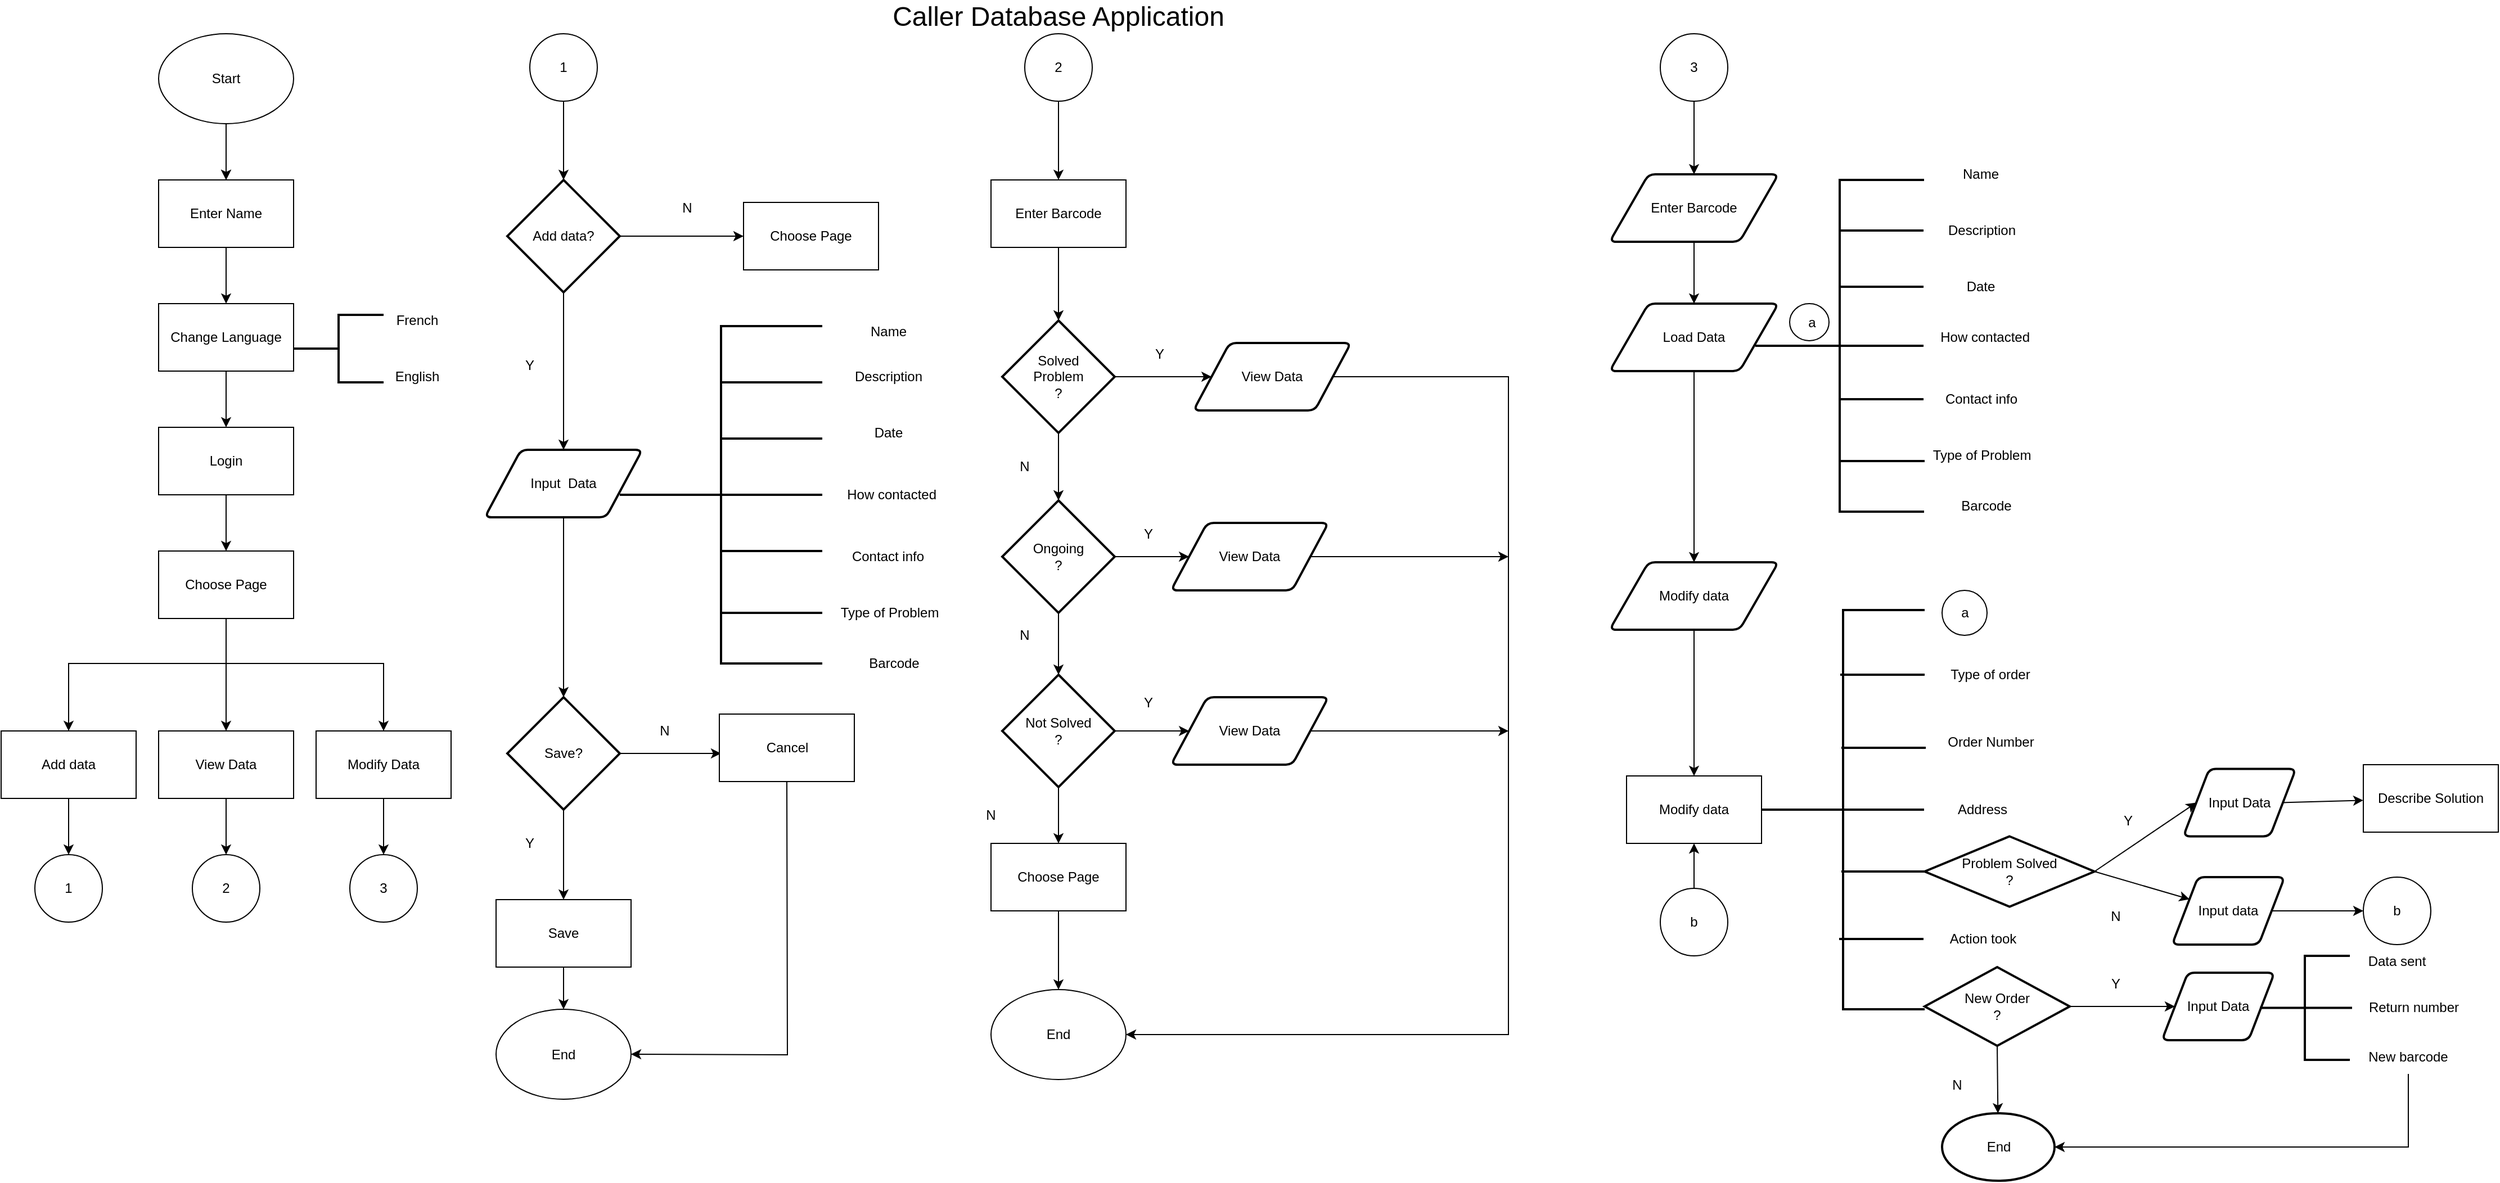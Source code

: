 <mxfile version="20.4.0" type="device"><diagram id="C5RBs43oDa-KdzZeNtuy" name="Page-1"><mxGraphModel dx="2295" dy="1323" grid="1" gridSize="10" guides="1" tooltips="1" connect="1" arrows="1" fold="1" page="1" pageScale="1" pageWidth="827" pageHeight="1169" math="0" shadow="0"><root><mxCell id="WIyWlLk6GJQsqaUBKTNV-0"/><mxCell id="WIyWlLk6GJQsqaUBKTNV-1" parent="WIyWlLk6GJQsqaUBKTNV-0"/><mxCell id="qyFNYcuWtiFjJXOkPWBM-26" value="" style="edgeStyle=orthogonalEdgeStyle;rounded=0;orthogonalLoop=1;jettySize=auto;html=1;" parent="WIyWlLk6GJQsqaUBKTNV-1" source="qyFNYcuWtiFjJXOkPWBM-0" target="qyFNYcuWtiFjJXOkPWBM-1" edge="1"><mxGeometry relative="1" as="geometry"/></mxCell><mxCell id="qyFNYcuWtiFjJXOkPWBM-0" value="Start" style="ellipse;whiteSpace=wrap;html=1;" parent="WIyWlLk6GJQsqaUBKTNV-1" vertex="1"><mxGeometry x="160" y="40" width="120" height="80" as="geometry"/></mxCell><mxCell id="qyFNYcuWtiFjJXOkPWBM-1" value="Enter Name" style="rounded=0;whiteSpace=wrap;html=1;" parent="WIyWlLk6GJQsqaUBKTNV-1" vertex="1"><mxGeometry x="160" y="170" width="120" height="60" as="geometry"/></mxCell><mxCell id="qyFNYcuWtiFjJXOkPWBM-2" value="Change Language" style="rounded=0;whiteSpace=wrap;html=1;" parent="WIyWlLk6GJQsqaUBKTNV-1" vertex="1"><mxGeometry x="160" y="280" width="120" height="60" as="geometry"/></mxCell><mxCell id="qyFNYcuWtiFjJXOkPWBM-4" value="Login" style="rounded=0;whiteSpace=wrap;html=1;" parent="WIyWlLk6GJQsqaUBKTNV-1" vertex="1"><mxGeometry x="160" y="390" width="120" height="60" as="geometry"/></mxCell><mxCell id="qyFNYcuWtiFjJXOkPWBM-7" value="Choose Page" style="rounded=0;whiteSpace=wrap;html=1;" parent="WIyWlLk6GJQsqaUBKTNV-1" vertex="1"><mxGeometry x="160" y="500" width="120" height="60" as="geometry"/></mxCell><mxCell id="qyFNYcuWtiFjJXOkPWBM-15" value="Add data" style="rounded=0;whiteSpace=wrap;html=1;" parent="WIyWlLk6GJQsqaUBKTNV-1" vertex="1"><mxGeometry x="20" y="660" width="120" height="60" as="geometry"/></mxCell><mxCell id="qyFNYcuWtiFjJXOkPWBM-16" value="View Data" style="rounded=0;whiteSpace=wrap;html=1;" parent="WIyWlLk6GJQsqaUBKTNV-1" vertex="1"><mxGeometry x="160" y="660" width="120" height="60" as="geometry"/></mxCell><mxCell id="qyFNYcuWtiFjJXOkPWBM-18" value="Modify Data" style="rounded=0;whiteSpace=wrap;html=1;" parent="WIyWlLk6GJQsqaUBKTNV-1" vertex="1"><mxGeometry x="300" y="660" width="120" height="60" as="geometry"/></mxCell><mxCell id="qyFNYcuWtiFjJXOkPWBM-24" value="" style="endArrow=classic;html=1;rounded=0;entryX=0.5;entryY=0;entryDx=0;entryDy=0;exitX=0.5;exitY=1;exitDx=0;exitDy=0;" parent="WIyWlLk6GJQsqaUBKTNV-1" source="qyFNYcuWtiFjJXOkPWBM-1" target="qyFNYcuWtiFjJXOkPWBM-2" edge="1"><mxGeometry width="50" height="50" relative="1" as="geometry"><mxPoint x="210" y="250" as="sourcePoint"/><mxPoint x="260" y="200" as="targetPoint"/></mxGeometry></mxCell><mxCell id="qyFNYcuWtiFjJXOkPWBM-25" value="" style="endArrow=classic;html=1;rounded=0;" parent="WIyWlLk6GJQsqaUBKTNV-1" source="qyFNYcuWtiFjJXOkPWBM-0" target="qyFNYcuWtiFjJXOkPWBM-1" edge="1"><mxGeometry width="50" height="50" relative="1" as="geometry"><mxPoint x="219.41" y="120" as="sourcePoint"/><mxPoint x="219.41" y="170" as="targetPoint"/></mxGeometry></mxCell><mxCell id="qyFNYcuWtiFjJXOkPWBM-27" value="" style="endArrow=classic;html=1;rounded=0;" parent="WIyWlLk6GJQsqaUBKTNV-1" source="qyFNYcuWtiFjJXOkPWBM-2" target="qyFNYcuWtiFjJXOkPWBM-4" edge="1"><mxGeometry width="50" height="50" relative="1" as="geometry"><mxPoint x="219.41" y="340" as="sourcePoint"/><mxPoint x="219.41" y="390" as="targetPoint"/></mxGeometry></mxCell><mxCell id="qyFNYcuWtiFjJXOkPWBM-28" value="" style="endArrow=classic;html=1;rounded=0;" parent="WIyWlLk6GJQsqaUBKTNV-1" source="qyFNYcuWtiFjJXOkPWBM-4" target="qyFNYcuWtiFjJXOkPWBM-7" edge="1"><mxGeometry width="50" height="50" relative="1" as="geometry"><mxPoint x="219.41" y="450" as="sourcePoint"/><mxPoint x="219.41" y="500" as="targetPoint"/></mxGeometry></mxCell><mxCell id="qyFNYcuWtiFjJXOkPWBM-29" value="" style="endArrow=classic;html=1;rounded=0;" parent="WIyWlLk6GJQsqaUBKTNV-1" target="qyFNYcuWtiFjJXOkPWBM-18" edge="1"><mxGeometry width="50" height="50" relative="1" as="geometry"><mxPoint x="220" y="600" as="sourcePoint"/><mxPoint x="359.41" y="660" as="targetPoint"/><Array as="points"><mxPoint x="360" y="600"/></Array></mxGeometry></mxCell><mxCell id="qyFNYcuWtiFjJXOkPWBM-30" value="" style="endArrow=classic;html=1;rounded=0;entryX=0.5;entryY=0;entryDx=0;entryDy=0;" parent="WIyWlLk6GJQsqaUBKTNV-1" source="qyFNYcuWtiFjJXOkPWBM-7" target="qyFNYcuWtiFjJXOkPWBM-16" edge="1"><mxGeometry width="50" height="50" relative="1" as="geometry"><mxPoint x="219.41" y="560" as="sourcePoint"/><mxPoint x="219.41" y="610" as="targetPoint"/></mxGeometry></mxCell><mxCell id="qyFNYcuWtiFjJXOkPWBM-31" value="" style="endArrow=classic;html=1;rounded=0;entryX=0.5;entryY=0;entryDx=0;entryDy=0;" parent="WIyWlLk6GJQsqaUBKTNV-1" target="qyFNYcuWtiFjJXOkPWBM-15" edge="1"><mxGeometry width="50" height="50" relative="1" as="geometry"><mxPoint x="220" y="600" as="sourcePoint"/><mxPoint x="79.41" y="650" as="targetPoint"/><Array as="points"><mxPoint x="80" y="600"/></Array></mxGeometry></mxCell><mxCell id="qyFNYcuWtiFjJXOkPWBM-32" value="" style="endArrow=classic;html=1;rounded=0;" parent="WIyWlLk6GJQsqaUBKTNV-1" source="qyFNYcuWtiFjJXOkPWBM-18" target="qyFNYcuWtiFjJXOkPWBM-37" edge="1"><mxGeometry width="50" height="50" relative="1" as="geometry"><mxPoint x="359.41" y="720" as="sourcePoint"/><mxPoint x="359.41" y="770" as="targetPoint"/></mxGeometry></mxCell><mxCell id="qyFNYcuWtiFjJXOkPWBM-33" value="" style="endArrow=classic;html=1;rounded=0;" parent="WIyWlLk6GJQsqaUBKTNV-1" source="qyFNYcuWtiFjJXOkPWBM-16" target="qyFNYcuWtiFjJXOkPWBM-36" edge="1"><mxGeometry width="50" height="50" relative="1" as="geometry"><mxPoint x="219.41" y="720" as="sourcePoint"/><mxPoint x="219.41" y="770" as="targetPoint"/></mxGeometry></mxCell><mxCell id="qyFNYcuWtiFjJXOkPWBM-34" value="" style="endArrow=classic;html=1;rounded=0;entryX=0.5;entryY=0;entryDx=0;entryDy=0;entryPerimeter=0;" parent="WIyWlLk6GJQsqaUBKTNV-1" source="qyFNYcuWtiFjJXOkPWBM-15" target="qyFNYcuWtiFjJXOkPWBM-35" edge="1"><mxGeometry width="50" height="50" relative="1" as="geometry"><mxPoint x="79.41" y="720" as="sourcePoint"/><mxPoint x="79.41" y="770" as="targetPoint"/></mxGeometry></mxCell><mxCell id="qyFNYcuWtiFjJXOkPWBM-35" value="" style="verticalLabelPosition=bottom;verticalAlign=top;html=1;shape=mxgraph.flowchart.on-page_reference;" parent="WIyWlLk6GJQsqaUBKTNV-1" vertex="1"><mxGeometry x="50" y="770" width="60" height="60" as="geometry"/></mxCell><mxCell id="qyFNYcuWtiFjJXOkPWBM-36" value="" style="verticalLabelPosition=bottom;verticalAlign=top;html=1;shape=mxgraph.flowchart.on-page_reference;" parent="WIyWlLk6GJQsqaUBKTNV-1" vertex="1"><mxGeometry x="190" y="770" width="60" height="60" as="geometry"/></mxCell><mxCell id="qyFNYcuWtiFjJXOkPWBM-37" value="" style="verticalLabelPosition=bottom;verticalAlign=top;html=1;shape=mxgraph.flowchart.on-page_reference;" parent="WIyWlLk6GJQsqaUBKTNV-1" vertex="1"><mxGeometry x="330" y="770" width="60" height="60" as="geometry"/></mxCell><mxCell id="qyFNYcuWtiFjJXOkPWBM-40" value="1" style="text;html=1;strokeColor=none;fillColor=none;align=center;verticalAlign=middle;whiteSpace=wrap;rounded=0;" parent="WIyWlLk6GJQsqaUBKTNV-1" vertex="1"><mxGeometry x="50" y="785" width="60" height="30" as="geometry"/></mxCell><mxCell id="qyFNYcuWtiFjJXOkPWBM-41" value="2" style="text;html=1;strokeColor=none;fillColor=none;align=center;verticalAlign=middle;whiteSpace=wrap;rounded=0;" parent="WIyWlLk6GJQsqaUBKTNV-1" vertex="1"><mxGeometry x="190" y="785" width="60" height="30" as="geometry"/></mxCell><mxCell id="qyFNYcuWtiFjJXOkPWBM-42" value="3" style="text;html=1;strokeColor=none;fillColor=none;align=center;verticalAlign=middle;whiteSpace=wrap;rounded=0;" parent="WIyWlLk6GJQsqaUBKTNV-1" vertex="1"><mxGeometry x="330" y="785" width="60" height="30" as="geometry"/></mxCell><mxCell id="qyFNYcuWtiFjJXOkPWBM-43" value="" style="verticalLabelPosition=bottom;verticalAlign=top;html=1;shape=mxgraph.flowchart.on-page_reference;" parent="WIyWlLk6GJQsqaUBKTNV-1" vertex="1"><mxGeometry x="490" y="40" width="60" height="60" as="geometry"/></mxCell><mxCell id="qyFNYcuWtiFjJXOkPWBM-46" value="" style="endArrow=classic;html=1;rounded=0;exitX=0.5;exitY=1;exitDx=0;exitDy=0;exitPerimeter=0;entryX=0.5;entryY=0;entryDx=0;entryDy=0;entryPerimeter=0;" parent="WIyWlLk6GJQsqaUBKTNV-1" source="qyFNYcuWtiFjJXOkPWBM-43" target="qyFNYcuWtiFjJXOkPWBM-47" edge="1"><mxGeometry width="50" height="50" relative="1" as="geometry"><mxPoint x="500" y="110" as="sourcePoint"/><mxPoint x="489.44" y="150" as="targetPoint"/></mxGeometry></mxCell><mxCell id="qyFNYcuWtiFjJXOkPWBM-47" value="Add data?" style="strokeWidth=2;html=1;shape=mxgraph.flowchart.decision;whiteSpace=wrap;" parent="WIyWlLk6GJQsqaUBKTNV-1" vertex="1"><mxGeometry x="470" y="170" width="100" height="100" as="geometry"/></mxCell><mxCell id="qyFNYcuWtiFjJXOkPWBM-48" value="" style="endArrow=classic;html=1;rounded=0;exitX=1;exitY=0.5;exitDx=0;exitDy=0;exitPerimeter=0;" parent="WIyWlLk6GJQsqaUBKTNV-1" source="qyFNYcuWtiFjJXOkPWBM-47" target="qyFNYcuWtiFjJXOkPWBM-49" edge="1"><mxGeometry width="50" height="50" relative="1" as="geometry"><mxPoint x="540" y="180" as="sourcePoint"/><mxPoint x="590" y="180" as="targetPoint"/></mxGeometry></mxCell><mxCell id="qyFNYcuWtiFjJXOkPWBM-49" value="Choose Page" style="rounded=0;whiteSpace=wrap;html=1;" parent="WIyWlLk6GJQsqaUBKTNV-1" vertex="1"><mxGeometry x="680" y="190" width="120" height="60" as="geometry"/></mxCell><mxCell id="qyFNYcuWtiFjJXOkPWBM-50" value="N" style="text;html=1;strokeColor=none;fillColor=none;align=center;verticalAlign=middle;whiteSpace=wrap;rounded=0;" parent="WIyWlLk6GJQsqaUBKTNV-1" vertex="1"><mxGeometry x="600" y="180" width="60" height="30" as="geometry"/></mxCell><mxCell id="qyFNYcuWtiFjJXOkPWBM-51" value="" style="endArrow=classic;html=1;rounded=0;entryX=0.5;entryY=0;entryDx=0;entryDy=0;" parent="WIyWlLk6GJQsqaUBKTNV-1" source="qyFNYcuWtiFjJXOkPWBM-47" target="qyFNYcuWtiFjJXOkPWBM-53" edge="1"><mxGeometry width="50" height="50" relative="1" as="geometry"><mxPoint x="489.44" y="230" as="sourcePoint"/><mxPoint x="489.44" y="280" as="targetPoint"/></mxGeometry></mxCell><mxCell id="qyFNYcuWtiFjJXOkPWBM-52" value="Y" style="text;html=1;strokeColor=none;fillColor=none;align=center;verticalAlign=middle;whiteSpace=wrap;rounded=0;" parent="WIyWlLk6GJQsqaUBKTNV-1" vertex="1"><mxGeometry x="460" y="320" width="60" height="30" as="geometry"/></mxCell><mxCell id="qyFNYcuWtiFjJXOkPWBM-53" value="Input&amp;nbsp; Data" style="shape=parallelogram;html=1;strokeWidth=2;perimeter=parallelogramPerimeter;whiteSpace=wrap;rounded=1;arcSize=12;size=0.23;" parent="WIyWlLk6GJQsqaUBKTNV-1" vertex="1"><mxGeometry x="450" y="410" width="140" height="60" as="geometry"/></mxCell><mxCell id="qyFNYcuWtiFjJXOkPWBM-54" value="" style="endArrow=classic;html=1;rounded=0;entryX=0.5;entryY=0;entryDx=0;entryDy=0;entryPerimeter=0;" parent="WIyWlLk6GJQsqaUBKTNV-1" source="qyFNYcuWtiFjJXOkPWBM-53" target="98WmaoWYKlhWMk9cr_0r-3" edge="1"><mxGeometry width="50" height="50" relative="1" as="geometry"><mxPoint x="490" y="340" as="sourcePoint"/><mxPoint x="530" y="540" as="targetPoint"/></mxGeometry></mxCell><mxCell id="qyFNYcuWtiFjJXOkPWBM-57" value="End" style="ellipse;whiteSpace=wrap;html=1;" parent="WIyWlLk6GJQsqaUBKTNV-1" vertex="1"><mxGeometry x="460" y="907.5" width="120" height="80" as="geometry"/></mxCell><mxCell id="qyFNYcuWtiFjJXOkPWBM-66" value="" style="strokeWidth=2;html=1;shape=mxgraph.flowchart.annotation_2;align=left;labelPosition=right;pointerEvents=1;" parent="WIyWlLk6GJQsqaUBKTNV-1" vertex="1"><mxGeometry x="570" y="300" width="180" height="300" as="geometry"/></mxCell><mxCell id="qyFNYcuWtiFjJXOkPWBM-69" value="" style="strokeWidth=2;html=1;shape=mxgraph.flowchart.annotation_1;align=left;pointerEvents=1;" parent="WIyWlLk6GJQsqaUBKTNV-1" vertex="1"><mxGeometry x="660" y="350" width="90" height="100" as="geometry"/></mxCell><mxCell id="qyFNYcuWtiFjJXOkPWBM-71" value="" style="strokeWidth=2;html=1;shape=mxgraph.flowchart.annotation_1;align=left;pointerEvents=1;" parent="WIyWlLk6GJQsqaUBKTNV-1" vertex="1"><mxGeometry x="660" y="400" width="90" height="100" as="geometry"/></mxCell><mxCell id="qyFNYcuWtiFjJXOkPWBM-74" value="" style="line;strokeWidth=2;html=1;" parent="WIyWlLk6GJQsqaUBKTNV-1" vertex="1"><mxGeometry x="660" y="550" width="90" height="10" as="geometry"/></mxCell><mxCell id="qyFNYcuWtiFjJXOkPWBM-75" value="Name" style="text;html=1;strokeColor=none;fillColor=none;align=center;verticalAlign=middle;whiteSpace=wrap;rounded=0;" parent="WIyWlLk6GJQsqaUBKTNV-1" vertex="1"><mxGeometry x="778.5" y="290" width="60" height="30" as="geometry"/></mxCell><mxCell id="qyFNYcuWtiFjJXOkPWBM-76" value="Description" style="text;html=1;strokeColor=none;fillColor=none;align=center;verticalAlign=middle;whiteSpace=wrap;rounded=0;" parent="WIyWlLk6GJQsqaUBKTNV-1" vertex="1"><mxGeometry x="778.5" y="330" width="60" height="30" as="geometry"/></mxCell><mxCell id="qyFNYcuWtiFjJXOkPWBM-77" value="Date" style="text;html=1;strokeColor=none;fillColor=none;align=center;verticalAlign=middle;whiteSpace=wrap;rounded=0;" parent="WIyWlLk6GJQsqaUBKTNV-1" vertex="1"><mxGeometry x="778.5" y="380" width="60" height="30" as="geometry"/></mxCell><mxCell id="qyFNYcuWtiFjJXOkPWBM-78" value="How contacted&amp;nbsp;" style="text;html=1;strokeColor=none;fillColor=none;align=center;verticalAlign=middle;whiteSpace=wrap;rounded=0;" parent="WIyWlLk6GJQsqaUBKTNV-1" vertex="1"><mxGeometry x="767" y="435" width="93" height="30" as="geometry"/></mxCell><mxCell id="qyFNYcuWtiFjJXOkPWBM-79" value="Contact info" style="text;html=1;strokeColor=none;fillColor=none;align=center;verticalAlign=middle;whiteSpace=wrap;rounded=0;" parent="WIyWlLk6GJQsqaUBKTNV-1" vertex="1"><mxGeometry x="767" y="490" width="83" height="30" as="geometry"/></mxCell><mxCell id="qyFNYcuWtiFjJXOkPWBM-82" value="Type of Problem" style="text;html=1;strokeColor=none;fillColor=none;align=center;verticalAlign=middle;whiteSpace=wrap;rounded=0;" parent="WIyWlLk6GJQsqaUBKTNV-1" vertex="1"><mxGeometry x="758.5" y="540" width="101.5" height="30" as="geometry"/></mxCell><mxCell id="qyFNYcuWtiFjJXOkPWBM-83" value="Barcode" style="text;html=1;strokeColor=none;fillColor=none;align=center;verticalAlign=middle;whiteSpace=wrap;rounded=0;" parent="WIyWlLk6GJQsqaUBKTNV-1" vertex="1"><mxGeometry x="783.5" y="585" width="60" height="30" as="geometry"/></mxCell><mxCell id="qyFNYcuWtiFjJXOkPWBM-84" value="1" style="text;html=1;strokeColor=none;fillColor=none;align=center;verticalAlign=middle;whiteSpace=wrap;rounded=0;" parent="WIyWlLk6GJQsqaUBKTNV-1" vertex="1"><mxGeometry x="490" y="55" width="60" height="30" as="geometry"/></mxCell><mxCell id="qyFNYcuWtiFjJXOkPWBM-85" value="" style="verticalLabelPosition=bottom;verticalAlign=top;html=1;shape=mxgraph.flowchart.on-page_reference;" parent="WIyWlLk6GJQsqaUBKTNV-1" vertex="1"><mxGeometry x="930" y="40" width="60" height="60" as="geometry"/></mxCell><mxCell id="qyFNYcuWtiFjJXOkPWBM-87" value="" style="endArrow=classic;html=1;rounded=0;entryX=0.5;entryY=0;entryDx=0;entryDy=0;" parent="WIyWlLk6GJQsqaUBKTNV-1" source="qyFNYcuWtiFjJXOkPWBM-85" target="qyFNYcuWtiFjJXOkPWBM-88" edge="1"><mxGeometry width="50" height="50" relative="1" as="geometry"><mxPoint x="949" y="90" as="sourcePoint"/><mxPoint x="949.29" y="170" as="targetPoint"/></mxGeometry></mxCell><mxCell id="qyFNYcuWtiFjJXOkPWBM-88" value="Enter Barcode" style="rounded=0;whiteSpace=wrap;html=1;" parent="WIyWlLk6GJQsqaUBKTNV-1" vertex="1"><mxGeometry x="900" y="170" width="120" height="60" as="geometry"/></mxCell><mxCell id="qyFNYcuWtiFjJXOkPWBM-89" value="2" style="text;html=1;strokeColor=none;fillColor=none;align=center;verticalAlign=middle;whiteSpace=wrap;rounded=0;" parent="WIyWlLk6GJQsqaUBKTNV-1" vertex="1"><mxGeometry x="930" y="55" width="60" height="30" as="geometry"/></mxCell><mxCell id="qyFNYcuWtiFjJXOkPWBM-91" value="" style="endArrow=classic;html=1;rounded=0;entryX=0.5;entryY=0;entryDx=0;entryDy=0;entryPerimeter=0;" parent="WIyWlLk6GJQsqaUBKTNV-1" source="qyFNYcuWtiFjJXOkPWBM-88" target="qyFNYcuWtiFjJXOkPWBM-92" edge="1"><mxGeometry width="50" height="50" relative="1" as="geometry"><mxPoint x="959.29" y="240" as="sourcePoint"/><mxPoint x="959.29" y="310" as="targetPoint"/></mxGeometry></mxCell><mxCell id="qyFNYcuWtiFjJXOkPWBM-92" value="Solved &lt;br&gt;Problem&lt;br&gt;?" style="strokeWidth=2;html=1;shape=mxgraph.flowchart.decision;whiteSpace=wrap;" parent="WIyWlLk6GJQsqaUBKTNV-1" vertex="1"><mxGeometry x="910" y="295" width="100" height="100" as="geometry"/></mxCell><mxCell id="qyFNYcuWtiFjJXOkPWBM-93" value="" style="endArrow=classic;html=1;rounded=0;entryX=0;entryY=0.5;entryDx=0;entryDy=0;startArrow=none;exitX=1;exitY=0.5;exitDx=0;exitDy=0;exitPerimeter=0;" parent="WIyWlLk6GJQsqaUBKTNV-1" source="qyFNYcuWtiFjJXOkPWBM-92" target="qyFNYcuWtiFjJXOkPWBM-94" edge="1"><mxGeometry width="50" height="50" relative="1" as="geometry"><mxPoint x="1070" y="380" as="sourcePoint"/><mxPoint x="1070" y="350" as="targetPoint"/></mxGeometry></mxCell><mxCell id="qyFNYcuWtiFjJXOkPWBM-94" value="View Data" style="shape=parallelogram;html=1;strokeWidth=2;perimeter=parallelogramPerimeter;whiteSpace=wrap;rounded=1;arcSize=12;size=0.23;" parent="WIyWlLk6GJQsqaUBKTNV-1" vertex="1"><mxGeometry x="1080" y="315" width="140" height="60" as="geometry"/></mxCell><mxCell id="qyFNYcuWtiFjJXOkPWBM-96" value="" style="endArrow=classic;html=1;rounded=0;entryX=0.5;entryY=0;entryDx=0;entryDy=0;entryPerimeter=0;" parent="WIyWlLk6GJQsqaUBKTNV-1" source="qyFNYcuWtiFjJXOkPWBM-92" target="qyFNYcuWtiFjJXOkPWBM-97" edge="1"><mxGeometry width="50" height="50" relative="1" as="geometry"><mxPoint x="959.29" y="460" as="sourcePoint"/><mxPoint x="959.29" y="530" as="targetPoint"/></mxGeometry></mxCell><mxCell id="qyFNYcuWtiFjJXOkPWBM-97" value="Ongoing&lt;br&gt;?" style="strokeWidth=2;html=1;shape=mxgraph.flowchart.decision;whiteSpace=wrap;" parent="WIyWlLk6GJQsqaUBKTNV-1" vertex="1"><mxGeometry x="910" y="455" width="100" height="100" as="geometry"/></mxCell><mxCell id="qyFNYcuWtiFjJXOkPWBM-98" value="" style="endArrow=classic;html=1;rounded=0;entryX=0;entryY=0.5;entryDx=0;entryDy=0;" parent="WIyWlLk6GJQsqaUBKTNV-1" source="qyFNYcuWtiFjJXOkPWBM-97" target="qyFNYcuWtiFjJXOkPWBM-99" edge="1"><mxGeometry width="50" height="50" relative="1" as="geometry"><mxPoint x="1010" y="580" as="sourcePoint"/><mxPoint x="1070" y="570" as="targetPoint"/></mxGeometry></mxCell><mxCell id="qyFNYcuWtiFjJXOkPWBM-99" value="View Data" style="shape=parallelogram;html=1;strokeWidth=2;perimeter=parallelogramPerimeter;whiteSpace=wrap;rounded=1;arcSize=12;size=0.23;" parent="WIyWlLk6GJQsqaUBKTNV-1" vertex="1"><mxGeometry x="1060" y="475" width="140" height="60" as="geometry"/></mxCell><mxCell id="qyFNYcuWtiFjJXOkPWBM-100" value="Y" style="text;html=1;strokeColor=none;fillColor=none;align=center;verticalAlign=middle;whiteSpace=wrap;rounded=0;" parent="WIyWlLk6GJQsqaUBKTNV-1" vertex="1"><mxGeometry x="1010" y="470" width="60" height="30" as="geometry"/></mxCell><mxCell id="qyFNYcuWtiFjJXOkPWBM-101" value="" style="endArrow=classic;html=1;rounded=0;entryX=0.5;entryY=0;entryDx=0;entryDy=0;startArrow=none;" parent="WIyWlLk6GJQsqaUBKTNV-1" source="qyFNYcuWtiFjJXOkPWBM-102" target="qyFNYcuWtiFjJXOkPWBM-119" edge="1"><mxGeometry width="50" height="50" relative="1" as="geometry"><mxPoint x="959.29" y="680" as="sourcePoint"/><mxPoint x="959.29" y="750" as="targetPoint"/></mxGeometry></mxCell><mxCell id="qyFNYcuWtiFjJXOkPWBM-103" value="" style="endArrow=classic;html=1;rounded=0;entryX=0;entryY=0.5;entryDx=0;entryDy=0;" parent="WIyWlLk6GJQsqaUBKTNV-1" source="qyFNYcuWtiFjJXOkPWBM-102" target="qyFNYcuWtiFjJXOkPWBM-104" edge="1"><mxGeometry width="50" height="50" relative="1" as="geometry"><mxPoint x="1010" y="790" as="sourcePoint"/><mxPoint x="1070" y="780" as="targetPoint"/></mxGeometry></mxCell><mxCell id="qyFNYcuWtiFjJXOkPWBM-104" value="View Data" style="shape=parallelogram;html=1;strokeWidth=2;perimeter=parallelogramPerimeter;whiteSpace=wrap;rounded=1;arcSize=12;size=0.23;" parent="WIyWlLk6GJQsqaUBKTNV-1" vertex="1"><mxGeometry x="1060" y="630" width="140" height="60" as="geometry"/></mxCell><mxCell id="qyFNYcuWtiFjJXOkPWBM-105" value="Y" style="text;html=1;strokeColor=none;fillColor=none;align=center;verticalAlign=middle;whiteSpace=wrap;rounded=0;" parent="WIyWlLk6GJQsqaUBKTNV-1" vertex="1"><mxGeometry x="1010" y="620" width="60" height="30" as="geometry"/></mxCell><mxCell id="qyFNYcuWtiFjJXOkPWBM-95" value="Y" style="text;html=1;strokeColor=none;fillColor=none;align=center;verticalAlign=middle;whiteSpace=wrap;rounded=0;" parent="WIyWlLk6GJQsqaUBKTNV-1" vertex="1"><mxGeometry x="1020" y="310" width="60" height="30" as="geometry"/></mxCell><mxCell id="qyFNYcuWtiFjJXOkPWBM-102" value="Not Solved&lt;br&gt;?" style="strokeWidth=2;html=1;shape=mxgraph.flowchart.decision;whiteSpace=wrap;" parent="WIyWlLk6GJQsqaUBKTNV-1" vertex="1"><mxGeometry x="910" y="610" width="100" height="100" as="geometry"/></mxCell><mxCell id="qyFNYcuWtiFjJXOkPWBM-110" value="" style="endArrow=classic;html=1;rounded=0;" parent="WIyWlLk6GJQsqaUBKTNV-1" source="qyFNYcuWtiFjJXOkPWBM-97" target="qyFNYcuWtiFjJXOkPWBM-102" edge="1"><mxGeometry width="50" height="50" relative="1" as="geometry"><mxPoint x="959.29" y="535" as="sourcePoint"/><mxPoint x="959.29" y="605" as="targetPoint"/></mxGeometry></mxCell><mxCell id="qyFNYcuWtiFjJXOkPWBM-116" value="N" style="text;html=1;strokeColor=none;fillColor=none;align=center;verticalAlign=middle;whiteSpace=wrap;rounded=0;" parent="WIyWlLk6GJQsqaUBKTNV-1" vertex="1"><mxGeometry x="900" y="410" width="60" height="30" as="geometry"/></mxCell><mxCell id="qyFNYcuWtiFjJXOkPWBM-117" value="N" style="text;html=1;strokeColor=none;fillColor=none;align=center;verticalAlign=middle;whiteSpace=wrap;rounded=0;" parent="WIyWlLk6GJQsqaUBKTNV-1" vertex="1"><mxGeometry x="900" y="560" width="60" height="30" as="geometry"/></mxCell><mxCell id="qyFNYcuWtiFjJXOkPWBM-118" value="N" style="text;html=1;strokeColor=none;fillColor=none;align=center;verticalAlign=middle;whiteSpace=wrap;rounded=0;" parent="WIyWlLk6GJQsqaUBKTNV-1" vertex="1"><mxGeometry x="870" y="720" width="60" height="30" as="geometry"/></mxCell><mxCell id="qyFNYcuWtiFjJXOkPWBM-119" value="Choose Page" style="rounded=0;whiteSpace=wrap;html=1;" parent="WIyWlLk6GJQsqaUBKTNV-1" vertex="1"><mxGeometry x="900" y="760" width="120" height="60" as="geometry"/></mxCell><mxCell id="qyFNYcuWtiFjJXOkPWBM-120" value="" style="endArrow=classic;html=1;rounded=0;entryX=0.5;entryY=0;entryDx=0;entryDy=0;" parent="WIyWlLk6GJQsqaUBKTNV-1" source="qyFNYcuWtiFjJXOkPWBM-119" target="qyFNYcuWtiFjJXOkPWBM-121" edge="1"><mxGeometry width="50" height="50" relative="1" as="geometry"><mxPoint x="958.57" y="820" as="sourcePoint"/><mxPoint x="958.57" y="890" as="targetPoint"/></mxGeometry></mxCell><mxCell id="qyFNYcuWtiFjJXOkPWBM-121" value="End" style="ellipse;whiteSpace=wrap;html=1;" parent="WIyWlLk6GJQsqaUBKTNV-1" vertex="1"><mxGeometry x="900" y="890" width="120" height="80" as="geometry"/></mxCell><mxCell id="qyFNYcuWtiFjJXOkPWBM-122" value="" style="endArrow=classic;html=1;rounded=0;entryX=1;entryY=0.5;entryDx=0;entryDy=0;exitX=1;exitY=0.5;exitDx=0;exitDy=0;" parent="WIyWlLk6GJQsqaUBKTNV-1" source="qyFNYcuWtiFjJXOkPWBM-94" target="qyFNYcuWtiFjJXOkPWBM-121" edge="1"><mxGeometry width="50" height="50" relative="1" as="geometry"><mxPoint x="1300" y="350" as="sourcePoint"/><mxPoint x="1300" y="420" as="targetPoint"/><Array as="points"><mxPoint x="1360" y="345"/><mxPoint x="1360" y="930"/></Array></mxGeometry></mxCell><mxCell id="qyFNYcuWtiFjJXOkPWBM-123" value="" style="endArrow=classic;html=1;rounded=0;exitX=1;exitY=0.5;exitDx=0;exitDy=0;" parent="WIyWlLk6GJQsqaUBKTNV-1" source="qyFNYcuWtiFjJXOkPWBM-99" edge="1"><mxGeometry width="50" height="50" relative="1" as="geometry"><mxPoint x="970" y="110" as="sourcePoint"/><mxPoint x="1360" y="505" as="targetPoint"/></mxGeometry></mxCell><mxCell id="qyFNYcuWtiFjJXOkPWBM-125" value="" style="endArrow=classic;html=1;rounded=0;" parent="WIyWlLk6GJQsqaUBKTNV-1" source="qyFNYcuWtiFjJXOkPWBM-104" edge="1"><mxGeometry width="50" height="50" relative="1" as="geometry"><mxPoint x="1190" y="660.0" as="sourcePoint"/><mxPoint x="1360" y="660" as="targetPoint"/></mxGeometry></mxCell><mxCell id="qyFNYcuWtiFjJXOkPWBM-126" value="" style="verticalLabelPosition=bottom;verticalAlign=top;html=1;shape=mxgraph.flowchart.on-page_reference;" parent="WIyWlLk6GJQsqaUBKTNV-1" vertex="1"><mxGeometry x="1495" y="40" width="60" height="60" as="geometry"/></mxCell><mxCell id="qyFNYcuWtiFjJXOkPWBM-128" value="Enter Barcode" style="shape=parallelogram;html=1;strokeWidth=2;perimeter=parallelogramPerimeter;whiteSpace=wrap;rounded=1;arcSize=12;size=0.23;" parent="WIyWlLk6GJQsqaUBKTNV-1" vertex="1"><mxGeometry x="1450" y="165" width="150" height="60" as="geometry"/></mxCell><mxCell id="qyFNYcuWtiFjJXOkPWBM-129" value="" style="endArrow=classic;html=1;rounded=0;entryX=0.5;entryY=0;entryDx=0;entryDy=0;" parent="WIyWlLk6GJQsqaUBKTNV-1" source="qyFNYcuWtiFjJXOkPWBM-126" target="qyFNYcuWtiFjJXOkPWBM-128" edge="1"><mxGeometry width="50" height="50" relative="1" as="geometry"><mxPoint x="1540" y="100" as="sourcePoint"/><mxPoint x="1540" y="150" as="targetPoint"/></mxGeometry></mxCell><mxCell id="qyFNYcuWtiFjJXOkPWBM-130" style="edgeStyle=orthogonalEdgeStyle;rounded=0;orthogonalLoop=1;jettySize=auto;html=1;exitX=0.5;exitY=1;exitDx=0;exitDy=0;" parent="WIyWlLk6GJQsqaUBKTNV-1" source="qyFNYcuWtiFjJXOkPWBM-128" target="qyFNYcuWtiFjJXOkPWBM-128" edge="1"><mxGeometry relative="1" as="geometry"/></mxCell><mxCell id="qyFNYcuWtiFjJXOkPWBM-132" value="Load Data" style="shape=parallelogram;html=1;strokeWidth=2;perimeter=parallelogramPerimeter;whiteSpace=wrap;rounded=1;arcSize=12;size=0.23;" parent="WIyWlLk6GJQsqaUBKTNV-1" vertex="1"><mxGeometry x="1450" y="280" width="150" height="60" as="geometry"/></mxCell><mxCell id="qyFNYcuWtiFjJXOkPWBM-133" style="edgeStyle=orthogonalEdgeStyle;rounded=0;orthogonalLoop=1;jettySize=auto;html=1;exitX=0.5;exitY=1;exitDx=0;exitDy=0;" parent="WIyWlLk6GJQsqaUBKTNV-1" source="qyFNYcuWtiFjJXOkPWBM-132" target="qyFNYcuWtiFjJXOkPWBM-132" edge="1"><mxGeometry relative="1" as="geometry"/></mxCell><mxCell id="qyFNYcuWtiFjJXOkPWBM-134" value="" style="endArrow=classic;html=1;rounded=0;entryX=0.5;entryY=0;entryDx=0;entryDy=0;exitX=0.5;exitY=1;exitDx=0;exitDy=0;" parent="WIyWlLk6GJQsqaUBKTNV-1" source="qyFNYcuWtiFjJXOkPWBM-128" target="qyFNYcuWtiFjJXOkPWBM-132" edge="1"><mxGeometry width="50" height="50" relative="1" as="geometry"><mxPoint x="1525" y="220" as="sourcePoint"/><mxPoint x="1539.29" y="280" as="targetPoint"/></mxGeometry></mxCell><mxCell id="qyFNYcuWtiFjJXOkPWBM-136" style="edgeStyle=orthogonalEdgeStyle;rounded=0;orthogonalLoop=1;jettySize=auto;html=1;exitX=0.5;exitY=1;exitDx=0;exitDy=0;" parent="WIyWlLk6GJQsqaUBKTNV-1" edge="1"><mxGeometry relative="1" as="geometry"><mxPoint x="1540" y="345" as="sourcePoint"/><mxPoint x="1540" y="345" as="targetPoint"/></mxGeometry></mxCell><mxCell id="qyFNYcuWtiFjJXOkPWBM-137" value="Modify data" style="shape=parallelogram;html=1;strokeWidth=2;perimeter=parallelogramPerimeter;whiteSpace=wrap;rounded=1;arcSize=12;size=0.23;" parent="WIyWlLk6GJQsqaUBKTNV-1" vertex="1"><mxGeometry x="1450" y="510" width="150" height="60" as="geometry"/></mxCell><mxCell id="qyFNYcuWtiFjJXOkPWBM-138" style="edgeStyle=orthogonalEdgeStyle;rounded=0;orthogonalLoop=1;jettySize=auto;html=1;exitX=0.5;exitY=1;exitDx=0;exitDy=0;" parent="WIyWlLk6GJQsqaUBKTNV-1" source="qyFNYcuWtiFjJXOkPWBM-137" target="qyFNYcuWtiFjJXOkPWBM-137" edge="1"><mxGeometry relative="1" as="geometry"/></mxCell><mxCell id="qyFNYcuWtiFjJXOkPWBM-139" value="" style="endArrow=classic;html=1;rounded=0;entryX=0.5;entryY=0;entryDx=0;entryDy=0;exitX=0.5;exitY=1;exitDx=0;exitDy=0;" parent="WIyWlLk6GJQsqaUBKTNV-1" source="qyFNYcuWtiFjJXOkPWBM-132" target="qyFNYcuWtiFjJXOkPWBM-137" edge="1"><mxGeometry width="50" height="50" relative="1" as="geometry"><mxPoint x="1539.29" y="340" as="sourcePoint"/><mxPoint x="1539.29" y="400" as="targetPoint"/></mxGeometry></mxCell><mxCell id="qyFNYcuWtiFjJXOkPWBM-140" value="3" style="text;html=1;strokeColor=none;fillColor=none;align=center;verticalAlign=middle;whiteSpace=wrap;rounded=0;" parent="WIyWlLk6GJQsqaUBKTNV-1" vertex="1"><mxGeometry x="1495" y="55" width="60" height="30" as="geometry"/></mxCell><mxCell id="qyFNYcuWtiFjJXOkPWBM-144" value="Name" style="text;html=1;strokeColor=none;fillColor=none;align=center;verticalAlign=middle;whiteSpace=wrap;rounded=0;" parent="WIyWlLk6GJQsqaUBKTNV-1" vertex="1"><mxGeometry x="1750" y="150" width="60" height="30" as="geometry"/></mxCell><mxCell id="qyFNYcuWtiFjJXOkPWBM-145" value="Description" style="text;html=1;strokeColor=none;fillColor=none;align=center;verticalAlign=middle;whiteSpace=wrap;rounded=0;" parent="WIyWlLk6GJQsqaUBKTNV-1" vertex="1"><mxGeometry x="1750.75" y="200" width="60" height="30" as="geometry"/></mxCell><mxCell id="qyFNYcuWtiFjJXOkPWBM-146" value="Date" style="text;html=1;strokeColor=none;fillColor=none;align=center;verticalAlign=middle;whiteSpace=wrap;rounded=0;" parent="WIyWlLk6GJQsqaUBKTNV-1" vertex="1"><mxGeometry x="1750" y="250" width="60" height="30" as="geometry"/></mxCell><mxCell id="qyFNYcuWtiFjJXOkPWBM-147" value="How contacted&amp;nbsp;" style="text;html=1;strokeColor=none;fillColor=none;align=center;verticalAlign=middle;whiteSpace=wrap;rounded=0;" parent="WIyWlLk6GJQsqaUBKTNV-1" vertex="1"><mxGeometry x="1738.5" y="295" width="93" height="30" as="geometry"/></mxCell><mxCell id="qyFNYcuWtiFjJXOkPWBM-148" value="Contact info" style="text;html=1;strokeColor=none;fillColor=none;align=center;verticalAlign=middle;whiteSpace=wrap;rounded=0;" parent="WIyWlLk6GJQsqaUBKTNV-1" vertex="1"><mxGeometry x="1738.5" y="350" width="83" height="30" as="geometry"/></mxCell><mxCell id="qyFNYcuWtiFjJXOkPWBM-149" value="Type of Problem" style="text;html=1;strokeColor=none;fillColor=none;align=center;verticalAlign=middle;whiteSpace=wrap;rounded=0;" parent="WIyWlLk6GJQsqaUBKTNV-1" vertex="1"><mxGeometry x="1730" y="400" width="101.5" height="30" as="geometry"/></mxCell><mxCell id="qyFNYcuWtiFjJXOkPWBM-150" value="Barcode" style="text;html=1;strokeColor=none;fillColor=none;align=center;verticalAlign=middle;whiteSpace=wrap;rounded=0;" parent="WIyWlLk6GJQsqaUBKTNV-1" vertex="1"><mxGeometry x="1755" y="445" width="60" height="30" as="geometry"/></mxCell><mxCell id="qyFNYcuWtiFjJXOkPWBM-161" value="" style="strokeWidth=2;html=1;shape=mxgraph.flowchart.annotation_2;align=left;labelPosition=right;pointerEvents=1;" parent="WIyWlLk6GJQsqaUBKTNV-1" vertex="1"><mxGeometry x="1579.5" y="170" width="150" height="295" as="geometry"/></mxCell><mxCell id="qyFNYcuWtiFjJXOkPWBM-168" value="" style="endArrow=classic;html=1;rounded=0;entryX=0.5;entryY=0;entryDx=0;entryDy=0;exitX=0.5;exitY=1;exitDx=0;exitDy=0;" parent="WIyWlLk6GJQsqaUBKTNV-1" source="qyFNYcuWtiFjJXOkPWBM-137" target="qyFNYcuWtiFjJXOkPWBM-169" edge="1"><mxGeometry width="50" height="50" relative="1" as="geometry"><mxPoint x="1525" y="570" as="sourcePoint"/><mxPoint x="1514.29" y="527.5" as="targetPoint"/></mxGeometry></mxCell><mxCell id="qyFNYcuWtiFjJXOkPWBM-169" value="Modify data" style="rounded=0;whiteSpace=wrap;html=1;" parent="WIyWlLk6GJQsqaUBKTNV-1" vertex="1"><mxGeometry x="1465" y="700" width="120" height="60" as="geometry"/></mxCell><mxCell id="qyFNYcuWtiFjJXOkPWBM-170" value="" style="endArrow=classic;html=1;rounded=0;entryX=0.5;entryY=1;entryDx=0;entryDy=0;" parent="WIyWlLk6GJQsqaUBKTNV-1" source="qyFNYcuWtiFjJXOkPWBM-171" target="qyFNYcuWtiFjJXOkPWBM-169" edge="1"><mxGeometry width="50" height="50" relative="1" as="geometry"><mxPoint x="1525" y="650" as="sourcePoint"/><mxPoint x="1550" y="670" as="targetPoint"/></mxGeometry></mxCell><mxCell id="qyFNYcuWtiFjJXOkPWBM-171" value="" style="verticalLabelPosition=bottom;verticalAlign=top;html=1;shape=mxgraph.flowchart.on-page_reference;" parent="WIyWlLk6GJQsqaUBKTNV-1" vertex="1"><mxGeometry x="1495.0" y="800.0" width="60" height="60" as="geometry"/></mxCell><mxCell id="qyFNYcuWtiFjJXOkPWBM-173" value="" style="strokeWidth=2;html=1;shape=mxgraph.flowchart.annotation_2;align=left;labelPosition=right;pointerEvents=1;" parent="WIyWlLk6GJQsqaUBKTNV-1" vertex="1"><mxGeometry x="1585" y="552.5" width="145" height="355" as="geometry"/></mxCell><mxCell id="qyFNYcuWtiFjJXOkPWBM-176" value="" style="line;strokeWidth=2;html=1;" parent="WIyWlLk6GJQsqaUBKTNV-1" vertex="1"><mxGeometry x="1654" y="360" width="75" height="10" as="geometry"/></mxCell><mxCell id="qyFNYcuWtiFjJXOkPWBM-177" value="" style="line;strokeWidth=2;html=1;" parent="WIyWlLk6GJQsqaUBKTNV-1" vertex="1"><mxGeometry x="1655" y="415" width="75" height="10" as="geometry"/></mxCell><mxCell id="qyFNYcuWtiFjJXOkPWBM-178" value="" style="line;strokeWidth=2;html=1;" parent="WIyWlLk6GJQsqaUBKTNV-1" vertex="1"><mxGeometry x="1654" y="312.5" width="75" height="10" as="geometry"/></mxCell><mxCell id="qyFNYcuWtiFjJXOkPWBM-179" value="" style="line;strokeWidth=2;html=1;" parent="WIyWlLk6GJQsqaUBKTNV-1" vertex="1"><mxGeometry x="1654" y="260" width="75" height="10" as="geometry"/></mxCell><mxCell id="qyFNYcuWtiFjJXOkPWBM-180" value="" style="line;strokeWidth=2;html=1;" parent="WIyWlLk6GJQsqaUBKTNV-1" vertex="1"><mxGeometry x="1654" y="210" width="75" height="10" as="geometry"/></mxCell><mxCell id="qyFNYcuWtiFjJXOkPWBM-193" value="Type of order" style="text;html=1;strokeColor=none;fillColor=none;align=center;verticalAlign=middle;whiteSpace=wrap;rounded=0;" parent="WIyWlLk6GJQsqaUBKTNV-1" vertex="1"><mxGeometry x="1738.5" y="595" width="99" height="30" as="geometry"/></mxCell><mxCell id="qyFNYcuWtiFjJXOkPWBM-194" value="Order Number" style="text;html=1;strokeColor=none;fillColor=none;align=center;verticalAlign=middle;whiteSpace=wrap;rounded=0;" parent="WIyWlLk6GJQsqaUBKTNV-1" vertex="1"><mxGeometry x="1745.75" y="655" width="85.75" height="30" as="geometry"/></mxCell><mxCell id="qyFNYcuWtiFjJXOkPWBM-196" value="Address" style="text;html=1;strokeColor=none;fillColor=none;align=center;verticalAlign=middle;whiteSpace=wrap;rounded=0;" parent="WIyWlLk6GJQsqaUBKTNV-1" vertex="1"><mxGeometry x="1745.5" y="715" width="70.5" height="30" as="geometry"/></mxCell><mxCell id="qyFNYcuWtiFjJXOkPWBM-198" value="Action took" style="text;html=1;strokeColor=none;fillColor=none;align=center;verticalAlign=middle;whiteSpace=wrap;rounded=0;" parent="WIyWlLk6GJQsqaUBKTNV-1" vertex="1"><mxGeometry x="1731" y="830" width="101.5" height="30" as="geometry"/></mxCell><mxCell id="qyFNYcuWtiFjJXOkPWBM-200" value="" style="line;strokeWidth=2;html=1;" parent="WIyWlLk6GJQsqaUBKTNV-1" vertex="1"><mxGeometry x="1656" y="780" width="75" height="10" as="geometry"/></mxCell><mxCell id="qyFNYcuWtiFjJXOkPWBM-201" value="" style="line;strokeWidth=2;html=1;" parent="WIyWlLk6GJQsqaUBKTNV-1" vertex="1"><mxGeometry x="1654" y="840" width="75" height="10" as="geometry"/></mxCell><mxCell id="qyFNYcuWtiFjJXOkPWBM-202" value="" style="line;strokeWidth=2;html=1;" parent="WIyWlLk6GJQsqaUBKTNV-1" vertex="1"><mxGeometry x="1654.5" y="725" width="75" height="10" as="geometry"/></mxCell><mxCell id="qyFNYcuWtiFjJXOkPWBM-203" value="" style="line;strokeWidth=2;html=1;" parent="WIyWlLk6GJQsqaUBKTNV-1" vertex="1"><mxGeometry x="1656" y="670" width="75" height="10" as="geometry"/></mxCell><mxCell id="qyFNYcuWtiFjJXOkPWBM-204" value="" style="line;strokeWidth=2;html=1;" parent="WIyWlLk6GJQsqaUBKTNV-1" vertex="1"><mxGeometry x="1655" y="605" width="75" height="10" as="geometry"/></mxCell><mxCell id="qyFNYcuWtiFjJXOkPWBM-205" value="" style="verticalLabelPosition=bottom;verticalAlign=top;html=1;shape=mxgraph.flowchart.on-page_reference;" parent="WIyWlLk6GJQsqaUBKTNV-1" vertex="1"><mxGeometry x="1610" y="280" width="35" height="33" as="geometry"/></mxCell><mxCell id="qyFNYcuWtiFjJXOkPWBM-206" value="a" style="text;html=1;strokeColor=none;fillColor=none;align=center;verticalAlign=middle;whiteSpace=wrap;rounded=0;" parent="WIyWlLk6GJQsqaUBKTNV-1" vertex="1"><mxGeometry x="1600" y="282" width="60" height="30" as="geometry"/></mxCell><mxCell id="qyFNYcuWtiFjJXOkPWBM-207" value="" style="verticalLabelPosition=bottom;verticalAlign=top;html=1;shape=mxgraph.flowchart.on-page_reference;" parent="WIyWlLk6GJQsqaUBKTNV-1" vertex="1"><mxGeometry x="1745.5" y="535" width="40" height="40" as="geometry"/></mxCell><mxCell id="qyFNYcuWtiFjJXOkPWBM-208" value="a" style="text;html=1;strokeColor=none;fillColor=none;align=center;verticalAlign=middle;whiteSpace=wrap;rounded=0;" parent="WIyWlLk6GJQsqaUBKTNV-1" vertex="1"><mxGeometry x="1741" y="540" width="50" height="30" as="geometry"/></mxCell><mxCell id="qyFNYcuWtiFjJXOkPWBM-210" value="b" style="text;html=1;strokeColor=none;fillColor=none;align=center;verticalAlign=middle;whiteSpace=wrap;rounded=0;" parent="WIyWlLk6GJQsqaUBKTNV-1" vertex="1"><mxGeometry x="1495" y="815" width="60" height="30" as="geometry"/></mxCell><mxCell id="qyFNYcuWtiFjJXOkPWBM-211" value="Problem Solved&lt;br&gt;?" style="strokeWidth=2;html=1;shape=mxgraph.flowchart.decision;whiteSpace=wrap;" parent="WIyWlLk6GJQsqaUBKTNV-1" vertex="1"><mxGeometry x="1730" y="753.75" width="151" height="62.5" as="geometry"/></mxCell><mxCell id="qyFNYcuWtiFjJXOkPWBM-212" value="New Order&lt;br&gt;?" style="strokeWidth=2;html=1;shape=mxgraph.flowchart.decision;whiteSpace=wrap;" parent="WIyWlLk6GJQsqaUBKTNV-1" vertex="1"><mxGeometry x="1730" y="870" width="129" height="70" as="geometry"/></mxCell><mxCell id="qyFNYcuWtiFjJXOkPWBM-213" value="" style="endArrow=classic;html=1;rounded=0;exitX=0.5;exitY=1;exitDx=0;exitDy=0;exitPerimeter=0;" parent="WIyWlLk6GJQsqaUBKTNV-1" source="qyFNYcuWtiFjJXOkPWBM-212" target="qyFNYcuWtiFjJXOkPWBM-214" edge="1"><mxGeometry width="50" height="50" relative="1" as="geometry"><mxPoint x="1775.72" y="1000.0" as="sourcePoint"/><mxPoint x="1776" y="980" as="targetPoint"/></mxGeometry></mxCell><mxCell id="qyFNYcuWtiFjJXOkPWBM-214" value="End" style="strokeWidth=2;html=1;shape=mxgraph.flowchart.start_1;whiteSpace=wrap;" parent="WIyWlLk6GJQsqaUBKTNV-1" vertex="1"><mxGeometry x="1745.5" y="1000" width="100" height="60" as="geometry"/></mxCell><mxCell id="qyFNYcuWtiFjJXOkPWBM-215" value="" style="endArrow=classic;html=1;rounded=0;exitX=1;exitY=0.5;exitDx=0;exitDy=0;exitPerimeter=0;entryX=0;entryY=0.5;entryDx=0;entryDy=0;" parent="WIyWlLk6GJQsqaUBKTNV-1" source="qyFNYcuWtiFjJXOkPWBM-211" target="qyFNYcuWtiFjJXOkPWBM-217" edge="1"><mxGeometry width="50" height="50" relative="1" as="geometry"><mxPoint x="1910" y="790" as="sourcePoint"/><mxPoint x="1960" y="700" as="targetPoint"/></mxGeometry></mxCell><mxCell id="qyFNYcuWtiFjJXOkPWBM-216" value="" style="endArrow=classic;html=1;rounded=0;entryX=0;entryY=0.25;entryDx=0;entryDy=0;exitX=1;exitY=0.5;exitDx=0;exitDy=0;exitPerimeter=0;" parent="WIyWlLk6GJQsqaUBKTNV-1" source="qyFNYcuWtiFjJXOkPWBM-211" target="qyFNYcuWtiFjJXOkPWBM-221" edge="1"><mxGeometry width="50" height="50" relative="1" as="geometry"><mxPoint x="1880" y="785" as="sourcePoint"/><mxPoint x="1960" y="840" as="targetPoint"/></mxGeometry></mxCell><mxCell id="qyFNYcuWtiFjJXOkPWBM-217" value="Input Data" style="shape=parallelogram;html=1;strokeWidth=2;perimeter=parallelogramPerimeter;whiteSpace=wrap;rounded=1;arcSize=12;size=0.23;" parent="WIyWlLk6GJQsqaUBKTNV-1" vertex="1"><mxGeometry x="1960" y="693.75" width="100" height="60" as="geometry"/></mxCell><mxCell id="qyFNYcuWtiFjJXOkPWBM-218" value="Describe Solution" style="rounded=0;whiteSpace=wrap;html=1;" parent="WIyWlLk6GJQsqaUBKTNV-1" vertex="1"><mxGeometry x="2120" y="690" width="120" height="60" as="geometry"/></mxCell><mxCell id="qyFNYcuWtiFjJXOkPWBM-219" value="" style="endArrow=classic;html=1;rounded=0;exitX=1;exitY=0.5;exitDx=0;exitDy=0;" parent="WIyWlLk6GJQsqaUBKTNV-1" source="qyFNYcuWtiFjJXOkPWBM-217" target="qyFNYcuWtiFjJXOkPWBM-218" edge="1"><mxGeometry width="50" height="50" relative="1" as="geometry"><mxPoint x="2020.0" y="635.0" as="sourcePoint"/><mxPoint x="2120" y="724" as="targetPoint"/></mxGeometry></mxCell><mxCell id="qyFNYcuWtiFjJXOkPWBM-221" value="Input data" style="shape=parallelogram;html=1;strokeWidth=2;perimeter=parallelogramPerimeter;whiteSpace=wrap;rounded=1;arcSize=12;size=0.23;" parent="WIyWlLk6GJQsqaUBKTNV-1" vertex="1"><mxGeometry x="1950" y="790" width="100" height="60" as="geometry"/></mxCell><mxCell id="qyFNYcuWtiFjJXOkPWBM-224" value="" style="endArrow=classic;html=1;rounded=0;entryX=0;entryY=0.5;entryDx=0;entryDy=0;" parent="WIyWlLk6GJQsqaUBKTNV-1" source="qyFNYcuWtiFjJXOkPWBM-221" target="qyFNYcuWtiFjJXOkPWBM-226" edge="1"><mxGeometry width="50" height="50" relative="1" as="geometry"><mxPoint x="2040" y="840" as="sourcePoint"/><mxPoint x="2111.5" y="841.711" as="targetPoint"/></mxGeometry></mxCell><mxCell id="qyFNYcuWtiFjJXOkPWBM-225" value="" style="verticalLabelPosition=bottom;verticalAlign=top;html=1;shape=mxgraph.flowchart.on-page_reference;" parent="WIyWlLk6GJQsqaUBKTNV-1" vertex="1"><mxGeometry x="2120.0" y="790.0" width="60" height="60" as="geometry"/></mxCell><mxCell id="qyFNYcuWtiFjJXOkPWBM-226" value="b" style="text;html=1;strokeColor=none;fillColor=none;align=center;verticalAlign=middle;whiteSpace=wrap;rounded=0;" parent="WIyWlLk6GJQsqaUBKTNV-1" vertex="1"><mxGeometry x="2120" y="805" width="60" height="30" as="geometry"/></mxCell><mxCell id="qyFNYcuWtiFjJXOkPWBM-227" value="Y" style="text;html=1;strokeColor=none;fillColor=none;align=center;verticalAlign=middle;whiteSpace=wrap;rounded=0;" parent="WIyWlLk6GJQsqaUBKTNV-1" vertex="1"><mxGeometry x="1881" y="725" width="60" height="30" as="geometry"/></mxCell><mxCell id="qyFNYcuWtiFjJXOkPWBM-230" value="N" style="text;html=1;strokeColor=none;fillColor=none;align=center;verticalAlign=middle;whiteSpace=wrap;rounded=0;" parent="WIyWlLk6GJQsqaUBKTNV-1" vertex="1"><mxGeometry x="1870" y="810" width="60" height="30" as="geometry"/></mxCell><mxCell id="qyFNYcuWtiFjJXOkPWBM-231" value="" style="endArrow=classic;html=1;rounded=0;exitX=1;exitY=0.5;exitDx=0;exitDy=0;exitPerimeter=0;" parent="WIyWlLk6GJQsqaUBKTNV-1" source="qyFNYcuWtiFjJXOkPWBM-212" target="qyFNYcuWtiFjJXOkPWBM-232" edge="1"><mxGeometry width="50" height="50" relative="1" as="geometry"><mxPoint x="1980" y="960" as="sourcePoint"/><mxPoint x="1940" y="910" as="targetPoint"/></mxGeometry></mxCell><mxCell id="qyFNYcuWtiFjJXOkPWBM-232" value="Input Data" style="shape=parallelogram;html=1;strokeWidth=2;perimeter=parallelogramPerimeter;whiteSpace=wrap;rounded=1;arcSize=12;size=0.23;" parent="WIyWlLk6GJQsqaUBKTNV-1" vertex="1"><mxGeometry x="1941" y="875" width="100" height="60" as="geometry"/></mxCell><mxCell id="qyFNYcuWtiFjJXOkPWBM-233" value="Y" style="text;html=1;strokeColor=none;fillColor=none;align=center;verticalAlign=middle;whiteSpace=wrap;rounded=0;" parent="WIyWlLk6GJQsqaUBKTNV-1" vertex="1"><mxGeometry x="1870" y="870" width="60" height="30" as="geometry"/></mxCell><mxCell id="qyFNYcuWtiFjJXOkPWBM-236" value="N" style="text;html=1;strokeColor=none;fillColor=none;align=center;verticalAlign=middle;whiteSpace=wrap;rounded=0;" parent="WIyWlLk6GJQsqaUBKTNV-1" vertex="1"><mxGeometry x="1729" y="960" width="60" height="30" as="geometry"/></mxCell><mxCell id="qyFNYcuWtiFjJXOkPWBM-237" value="" style="strokeWidth=2;html=1;shape=mxgraph.flowchart.annotation_2;align=left;labelPosition=right;pointerEvents=1;" parent="WIyWlLk6GJQsqaUBKTNV-1" vertex="1"><mxGeometry x="2028" y="860" width="80" height="92.5" as="geometry"/></mxCell><mxCell id="qyFNYcuWtiFjJXOkPWBM-238" value="Data sent" style="text;html=1;strokeColor=none;fillColor=none;align=center;verticalAlign=middle;whiteSpace=wrap;rounded=0;" parent="WIyWlLk6GJQsqaUBKTNV-1" vertex="1"><mxGeometry x="2120" y="850" width="60" height="30" as="geometry"/></mxCell><mxCell id="qyFNYcuWtiFjJXOkPWBM-239" value="New barcode" style="text;html=1;strokeColor=none;fillColor=none;align=center;verticalAlign=middle;whiteSpace=wrap;rounded=0;" parent="WIyWlLk6GJQsqaUBKTNV-1" vertex="1"><mxGeometry x="2120" y="935" width="80" height="30" as="geometry"/></mxCell><mxCell id="qyFNYcuWtiFjJXOkPWBM-240" value="" style="line;strokeWidth=2;html=1;" parent="WIyWlLk6GJQsqaUBKTNV-1" vertex="1"><mxGeometry x="2068" y="901.25" width="42" height="10" as="geometry"/></mxCell><mxCell id="qyFNYcuWtiFjJXOkPWBM-241" value="Return number" style="text;html=1;strokeColor=none;fillColor=none;align=center;verticalAlign=middle;whiteSpace=wrap;rounded=0;" parent="WIyWlLk6GJQsqaUBKTNV-1" vertex="1"><mxGeometry x="2120" y="891" width="90" height="30" as="geometry"/></mxCell><mxCell id="qyFNYcuWtiFjJXOkPWBM-242" value="" style="endArrow=classic;html=1;rounded=0;exitX=0.5;exitY=1;exitDx=0;exitDy=0;entryX=1;entryY=0.5;entryDx=0;entryDy=0;entryPerimeter=0;" parent="WIyWlLk6GJQsqaUBKTNV-1" source="qyFNYcuWtiFjJXOkPWBM-239" target="qyFNYcuWtiFjJXOkPWBM-214" edge="1"><mxGeometry width="50" height="50" relative="1" as="geometry"><mxPoint x="1940" y="1060" as="sourcePoint"/><mxPoint x="1990" y="1010" as="targetPoint"/><Array as="points"><mxPoint x="2160" y="1030"/></Array></mxGeometry></mxCell><mxCell id="LYxJZiU300DbsOP2qyz6-0" value="&lt;font style=&quot;font-size: 24px;&quot;&gt;Caller Database Application&lt;/font&gt;" style="text;html=1;strokeColor=none;fillColor=none;align=center;verticalAlign=middle;whiteSpace=wrap;rounded=0;" parent="WIyWlLk6GJQsqaUBKTNV-1" vertex="1"><mxGeometry x="705" y="10" width="510" height="30" as="geometry"/></mxCell><mxCell id="98WmaoWYKlhWMk9cr_0r-0" value="" style="strokeWidth=2;html=1;shape=mxgraph.flowchart.annotation_2;align=left;labelPosition=right;pointerEvents=1;" vertex="1" parent="WIyWlLk6GJQsqaUBKTNV-1"><mxGeometry x="280" y="290" width="80" height="60" as="geometry"/></mxCell><mxCell id="98WmaoWYKlhWMk9cr_0r-1" value="French" style="text;html=1;strokeColor=none;fillColor=none;align=center;verticalAlign=middle;whiteSpace=wrap;rounded=0;" vertex="1" parent="WIyWlLk6GJQsqaUBKTNV-1"><mxGeometry x="360" y="280" width="60" height="30" as="geometry"/></mxCell><mxCell id="98WmaoWYKlhWMk9cr_0r-2" value="English" style="text;html=1;strokeColor=none;fillColor=none;align=center;verticalAlign=middle;whiteSpace=wrap;rounded=0;" vertex="1" parent="WIyWlLk6GJQsqaUBKTNV-1"><mxGeometry x="360" y="330" width="60" height="30" as="geometry"/></mxCell><mxCell id="98WmaoWYKlhWMk9cr_0r-3" value="Save?" style="strokeWidth=2;html=1;shape=mxgraph.flowchart.decision;whiteSpace=wrap;" vertex="1" parent="WIyWlLk6GJQsqaUBKTNV-1"><mxGeometry x="470" y="630" width="100" height="100" as="geometry"/></mxCell><mxCell id="98WmaoWYKlhWMk9cr_0r-4" value="" style="endArrow=classic;html=1;rounded=0;exitX=1;exitY=0.5;exitDx=0;exitDy=0;exitPerimeter=0;" edge="1" parent="WIyWlLk6GJQsqaUBKTNV-1" source="98WmaoWYKlhWMk9cr_0r-3"><mxGeometry width="50" height="50" relative="1" as="geometry"><mxPoint x="595" y="669" as="sourcePoint"/><mxPoint x="660" y="680" as="targetPoint"/></mxGeometry></mxCell><mxCell id="98WmaoWYKlhWMk9cr_0r-5" value="N" style="text;html=1;strokeColor=none;fillColor=none;align=center;verticalAlign=middle;whiteSpace=wrap;rounded=0;" vertex="1" parent="WIyWlLk6GJQsqaUBKTNV-1"><mxGeometry x="580" y="645" width="60" height="30" as="geometry"/></mxCell><mxCell id="98WmaoWYKlhWMk9cr_0r-6" value="" style="endArrow=classic;html=1;rounded=0;exitX=0.5;exitY=1;exitDx=0;exitDy=0;exitPerimeter=0;entryX=0.5;entryY=0;entryDx=0;entryDy=0;" edge="1" parent="WIyWlLk6GJQsqaUBKTNV-1" source="98WmaoWYKlhWMk9cr_0r-3" target="98WmaoWYKlhWMk9cr_0r-7"><mxGeometry width="50" height="50" relative="1" as="geometry"><mxPoint x="620" y="767.5" as="sourcePoint"/><mxPoint x="520" y="810" as="targetPoint"/></mxGeometry></mxCell><mxCell id="98WmaoWYKlhWMk9cr_0r-7" value="Save" style="rounded=0;whiteSpace=wrap;html=1;" vertex="1" parent="WIyWlLk6GJQsqaUBKTNV-1"><mxGeometry x="460" y="810" width="120" height="60" as="geometry"/></mxCell><mxCell id="98WmaoWYKlhWMk9cr_0r-8" value="Cancel" style="rounded=0;whiteSpace=wrap;html=1;" vertex="1" parent="WIyWlLk6GJQsqaUBKTNV-1"><mxGeometry x="658.5" y="645" width="120" height="60" as="geometry"/></mxCell><mxCell id="98WmaoWYKlhWMk9cr_0r-9" value="Y" style="text;html=1;strokeColor=none;fillColor=none;align=center;verticalAlign=middle;whiteSpace=wrap;rounded=0;" vertex="1" parent="WIyWlLk6GJQsqaUBKTNV-1"><mxGeometry x="460" y="745" width="60" height="30" as="geometry"/></mxCell><mxCell id="98WmaoWYKlhWMk9cr_0r-10" value="" style="endArrow=classic;html=1;rounded=0;exitX=0.5;exitY=1;exitDx=0;exitDy=0;entryX=0.5;entryY=0;entryDx=0;entryDy=0;" edge="1" parent="WIyWlLk6GJQsqaUBKTNV-1" source="98WmaoWYKlhWMk9cr_0r-7" target="qyFNYcuWtiFjJXOkPWBM-57"><mxGeometry width="50" height="50" relative="1" as="geometry"><mxPoint x="530" y="740" as="sourcePoint"/><mxPoint x="530" y="820" as="targetPoint"/></mxGeometry></mxCell><mxCell id="98WmaoWYKlhWMk9cr_0r-20" value="" style="endArrow=classic;html=1;rounded=0;entryX=1;entryY=0.5;entryDx=0;entryDy=0;exitX=0.5;exitY=1;exitDx=0;exitDy=0;" edge="1" parent="WIyWlLk6GJQsqaUBKTNV-1" source="98WmaoWYKlhWMk9cr_0r-8" target="qyFNYcuWtiFjJXOkPWBM-57"><mxGeometry width="50" height="50" relative="1" as="geometry"><mxPoint x="680" y="910" as="sourcePoint"/><mxPoint x="730" y="860" as="targetPoint"/><Array as="points"><mxPoint x="719" y="948"/></Array></mxGeometry></mxCell></root></mxGraphModel></diagram></mxfile>